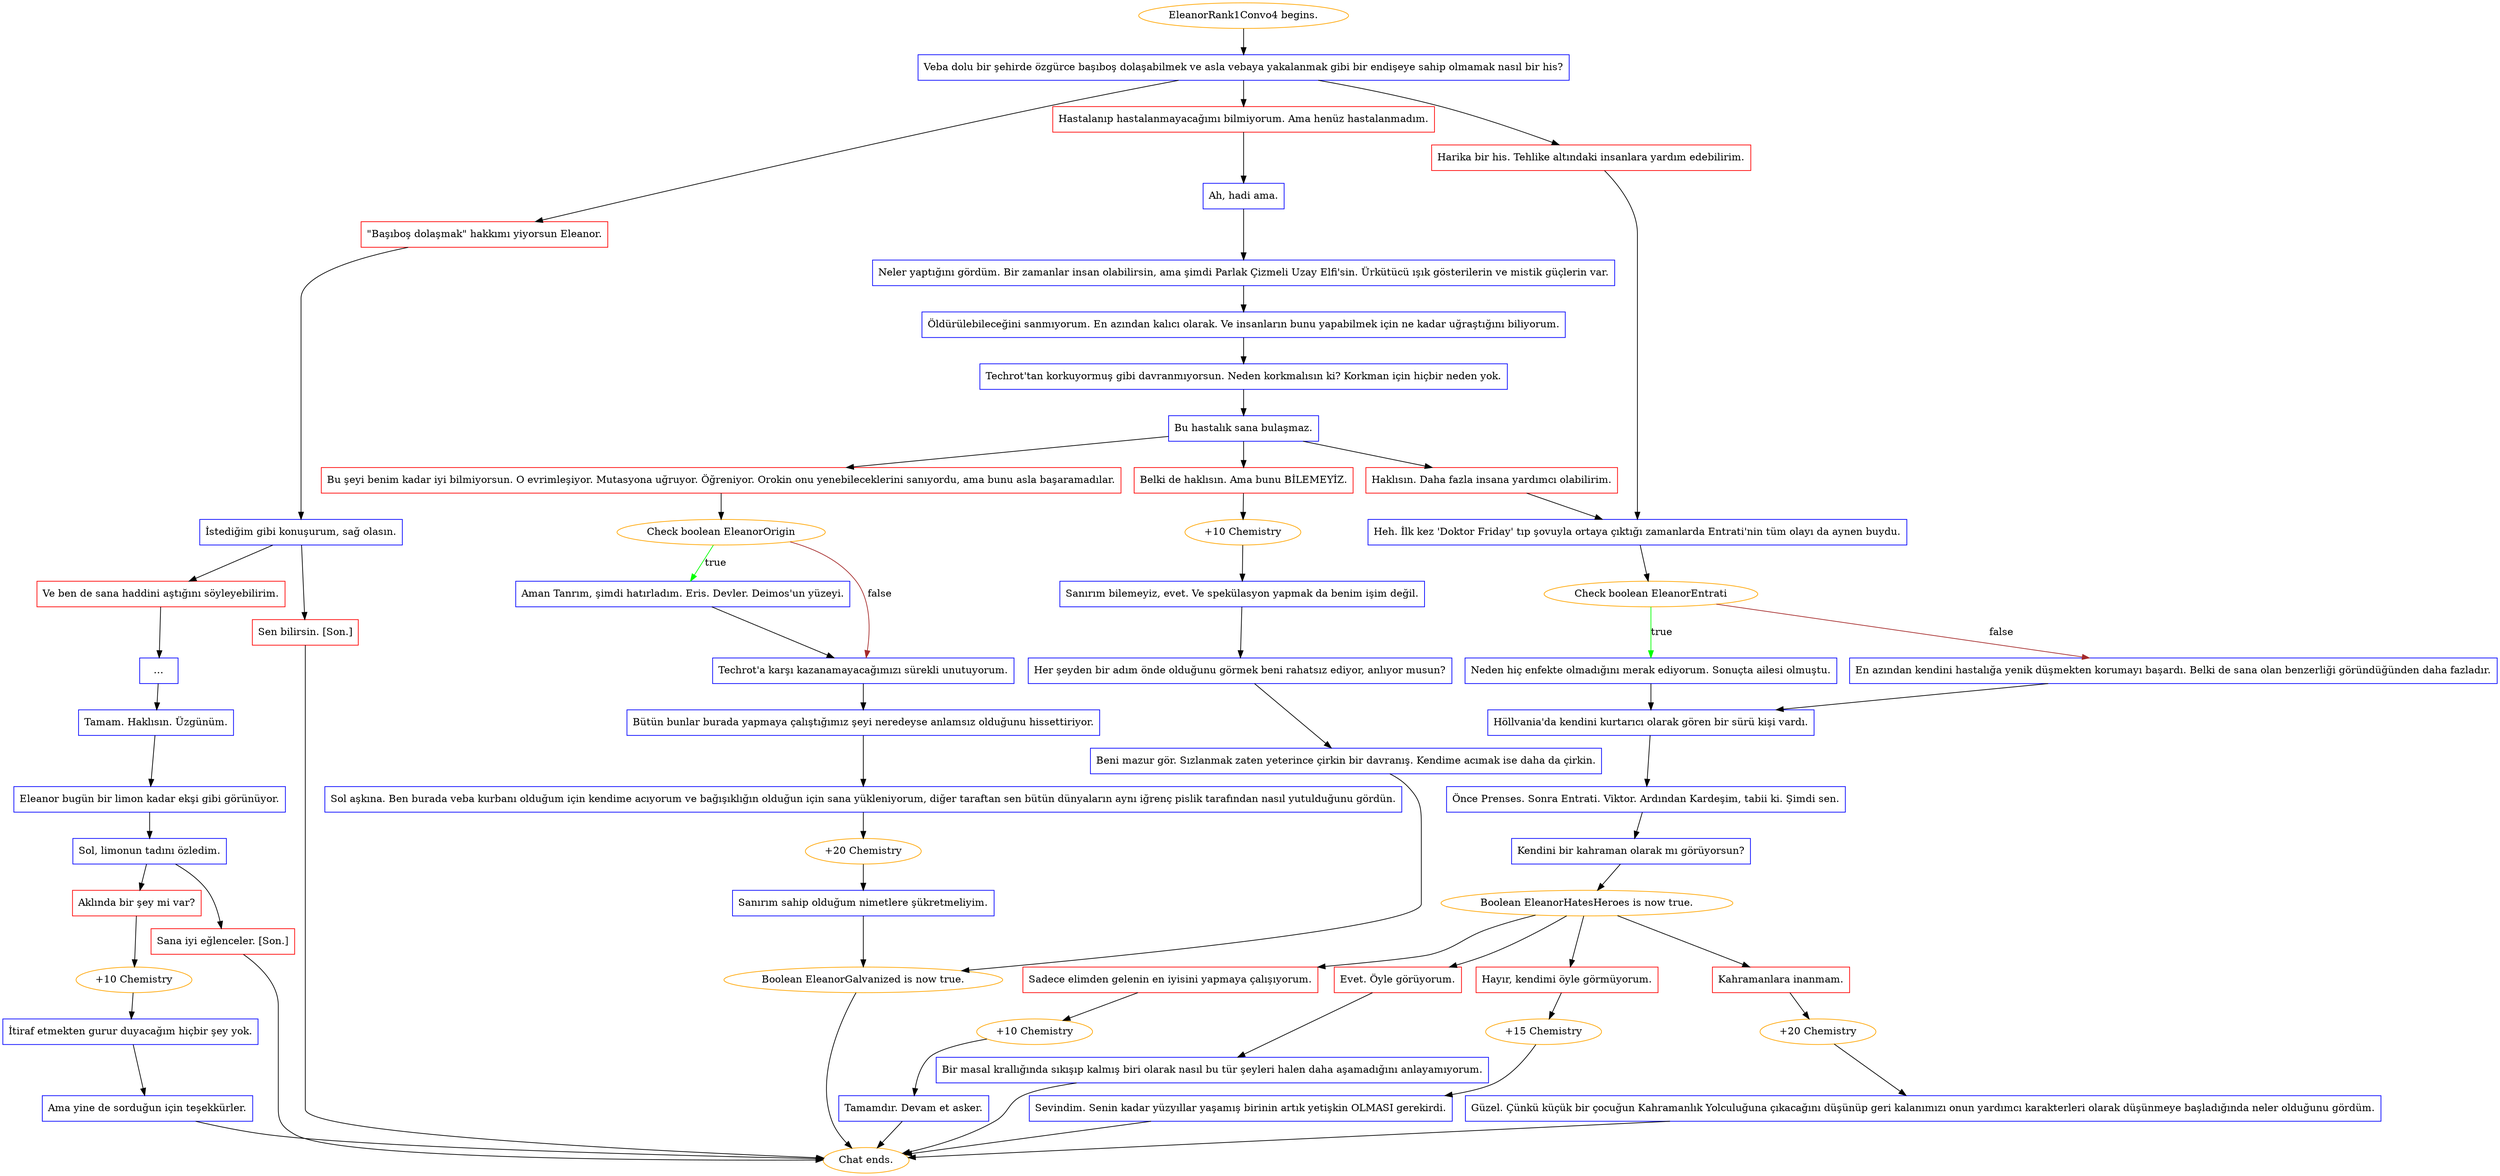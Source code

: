 digraph {
	"EleanorRank1Convo4 begins." [color=orange];
		"EleanorRank1Convo4 begins." -> j3204020921;
	j3204020921 [label="Veba dolu bir şehirde özgürce başıboş dolaşabilmek ve asla vebaya yakalanmak gibi bir endişeye sahip olmamak nasıl bir his?",shape=box,color=blue];
		j3204020921 -> j2840118576;
		j3204020921 -> j1030940281;
		j3204020921 -> j2829191277;
	j2840118576 [label="\"Başıboş dolaşmak\" hakkımı yiyorsun Eleanor.",shape=box,color=red];
		j2840118576 -> j113132977;
	j1030940281 [label="Hastalanıp hastalanmayacağımı bilmiyorum. Ama henüz hastalanmadım.",shape=box,color=red];
		j1030940281 -> j4286966039;
	j2829191277 [label="Harika bir his. Tehlike altındaki insanlara yardım edebilirim.",shape=box,color=red];
		j2829191277 -> j2844577599;
	j113132977 [label="İstediğim gibi konuşurum, sağ olasın.",shape=box,color=blue];
		j113132977 -> j2301904596;
		j113132977 -> j852535832;
	j4286966039 [label="Ah, hadi ama.",shape=box,color=blue];
		j4286966039 -> j887657953;
	j2844577599 [label="Heh. İlk kez 'Doktor Friday' tıp şovuyla ortaya çıktığı zamanlarda Entrati'nin tüm olayı da aynen buydu.",shape=box,color=blue];
		j2844577599 -> j1926239255;
	j2301904596 [label="Ve ben de sana haddini aştığını söyleyebilirim.",shape=box,color=red];
		j2301904596 -> j3447477936;
	j852535832 [label="Sen bilirsin. [Son.]",shape=box,color=red];
		j852535832 -> "Chat ends.";
	j887657953 [label="Neler yaptığını gördüm. Bir zamanlar insan olabilirsin, ama şimdi Parlak Çizmeli Uzay Elfi'sin. Ürkütücü ışık gösterilerin ve mistik güçlerin var.",shape=box,color=blue];
		j887657953 -> j2046735992;
	j1926239255 [label="Check boolean EleanorEntrati",color=orange];
		j1926239255 -> j1627651994 [label=true,color=green];
		j1926239255 -> j157797543 [label=false,color=brown];
	j3447477936 [label="…",shape=box,color=blue];
		j3447477936 -> j2495519983;
	"Chat ends." [color=orange];
	j2046735992 [label="Öldürülebileceğini sanmıyorum. En azından kalıcı olarak. Ve insanların bunu yapabilmek için ne kadar uğraştığını biliyorum.",shape=box,color=blue];
		j2046735992 -> j3511874924;
	j1627651994 [label="Neden hiç enfekte olmadığını merak ediyorum. Sonuçta ailesi olmuştu.",shape=box,color=blue];
		j1627651994 -> j2970193567;
	j157797543 [label="En azından kendini hastalığa yenik düşmekten korumayı başardı. Belki de sana olan benzerliği göründüğünden daha fazladır.",shape=box,color=blue];
		j157797543 -> j2970193567;
	j2495519983 [label="Tamam. Haklısın. Üzgünüm.",shape=box,color=blue];
		j2495519983 -> j2551308485;
	j3511874924 [label="Techrot'tan korkuyormuş gibi davranmıyorsun. Neden korkmalısın ki? Korkman için hiçbir neden yok.",shape=box,color=blue];
		j3511874924 -> j2254197697;
	j2970193567 [label="Höllvania'da kendini kurtarıcı olarak gören bir sürü kişi vardı.",shape=box,color=blue];
		j2970193567 -> j3225465541;
	j2551308485 [label="Eleanor bugün bir limon kadar ekşi gibi görünüyor.",shape=box,color=blue];
		j2551308485 -> j987087421;
	j2254197697 [label="Bu hastalık sana bulaşmaz.",shape=box,color=blue];
		j2254197697 -> j3072728111;
		j2254197697 -> j3435698667;
		j2254197697 -> j3168394410;
	j3225465541 [label="Önce Prenses. Sonra Entrati. Viktor. Ardından Kardeşim, tabii ki. Şimdi sen.",shape=box,color=blue];
		j3225465541 -> j928613815;
	j987087421 [label="Sol, limonun tadını özledim.",shape=box,color=blue];
		j987087421 -> j802378435;
		j987087421 -> j3252759078;
	j3072728111 [label="Bu şeyi benim kadar iyi bilmiyorsun. O evrimleşiyor. Mutasyona uğruyor. Öğreniyor. Orokin onu yenebileceklerini sanıyordu, ama bunu asla başaramadılar.",shape=box,color=red];
		j3072728111 -> j456008439;
	j3435698667 [label="Belki de haklısın. Ama bunu BİLEMEYİZ.",shape=box,color=red];
		j3435698667 -> j2111017945;
	j3168394410 [label="Haklısın. Daha fazla insana yardımcı olabilirim.",shape=box,color=red];
		j3168394410 -> j2844577599;
	j928613815 [label="Kendini bir kahraman olarak mı görüyorsun?",shape=box,color=blue];
		j928613815 -> j1421556286;
	j802378435 [label="Aklında bir şey mi var?",shape=box,color=red];
		j802378435 -> j1461530051;
	j3252759078 [label="Sana iyi eğlenceler. [Son.]",shape=box,color=red];
		j3252759078 -> "Chat ends.";
	j456008439 [label="Check boolean EleanorOrigin",color=orange];
		j456008439 -> j1689836612 [label=true,color=green];
		j456008439 -> j819655116 [label=false,color=brown];
	j2111017945 [label="+10 Chemistry",color=orange];
		j2111017945 -> j3244208168;
	j1421556286 [label="Boolean EleanorHatesHeroes is now true.",color=orange];
		j1421556286 -> j3763665916;
		j1421556286 -> j2700884073;
		j1421556286 -> j3644355769;
		j1421556286 -> j8147812;
	j1461530051 [label="+10 Chemistry",color=orange];
		j1461530051 -> j3626316177;
	j1689836612 [label="Aman Tanrım, şimdi hatırladım. Eris. Devler. Deimos'un yüzeyi.",shape=box,color=blue];
		j1689836612 -> j819655116;
	j819655116 [label="Techrot'a karşı kazanamayacağımızı sürekli unutuyorum.",shape=box,color=blue];
		j819655116 -> j1058410808;
	j3244208168 [label="Sanırım bilemeyiz, evet. Ve spekülasyon yapmak da benim işim değil.",shape=box,color=blue];
		j3244208168 -> j133992637;
	j3763665916 [label="Sadece elimden gelenin en iyisini yapmaya çalışıyorum.",shape=box,color=red];
		j3763665916 -> j3509097507;
	j2700884073 [label="Evet. Öyle görüyorum.",shape=box,color=red];
		j2700884073 -> j1052871672;
	j3644355769 [label="Hayır, kendimi öyle görmüyorum.",shape=box,color=red];
		j3644355769 -> j3051280865;
	j8147812 [label="Kahramanlara inanmam.",shape=box,color=red];
		j8147812 -> j3851723139;
	j3626316177 [label="İtiraf etmekten gurur duyacağım hiçbir şey yok.",shape=box,color=blue];
		j3626316177 -> j4004756718;
	j1058410808 [label="Bütün bunlar burada yapmaya çalıştığımız şeyi neredeyse anlamsız olduğunu hissettiriyor.",shape=box,color=blue];
		j1058410808 -> j2360703414;
	j133992637 [label="Her şeyden bir adım önde olduğunu görmek beni rahatsız ediyor, anlıyor musun?",shape=box,color=blue];
		j133992637 -> j1648473327;
	j3509097507 [label="+10 Chemistry",color=orange];
		j3509097507 -> j3191767983;
	j1052871672 [label="Bir masal krallığında sıkışıp kalmış biri olarak nasıl bu tür şeyleri halen daha aşamadığını anlayamıyorum.",shape=box,color=blue];
		j1052871672 -> "Chat ends.";
	j3051280865 [label="+15 Chemistry",color=orange];
		j3051280865 -> j2850001706;
	j3851723139 [label="+20 Chemistry",color=orange];
		j3851723139 -> j2723108488;
	j4004756718 [label="Ama yine de sorduğun için teşekkürler.",shape=box,color=blue];
		j4004756718 -> "Chat ends.";
	j2360703414 [label="Sol aşkına. Ben burada veba kurbanı olduğum için kendime acıyorum ve bağışıklığın olduğun için sana yükleniyorum, diğer taraftan sen bütün dünyaların aynı iğrenç pislik tarafından nasıl yutulduğunu gördün.",shape=box,color=blue];
		j2360703414 -> j2643767252;
	j1648473327 [label="Beni mazur gör. Sızlanmak zaten yeterince çirkin bir davranış. Kendime acımak ise daha da çirkin.",shape=box,color=blue];
		j1648473327 -> j862889717;
	j3191767983 [label="Tamamdır. Devam et asker.",shape=box,color=blue];
		j3191767983 -> "Chat ends.";
	j2850001706 [label="Sevindim. Senin kadar yüzyıllar yaşamış birinin artık yetişkin OLMASI gerekirdi.",shape=box,color=blue];
		j2850001706 -> "Chat ends.";
	j2723108488 [label="Güzel. Çünkü küçük bir çocuğun Kahramanlık Yolculuğuna çıkacağını düşünüp geri kalanımızı onun yardımcı karakterleri olarak düşünmeye başladığında neler olduğunu gördüm.",shape=box,color=blue];
		j2723108488 -> "Chat ends.";
	j2643767252 [label="+20 Chemistry",color=orange];
		j2643767252 -> j3291973212;
	j862889717 [label="Boolean EleanorGalvanized is now true.",color=orange];
		j862889717 -> "Chat ends.";
	j3291973212 [label="Sanırım sahip olduğum nimetlere şükretmeliyim.",shape=box,color=blue];
		j3291973212 -> j862889717;
}